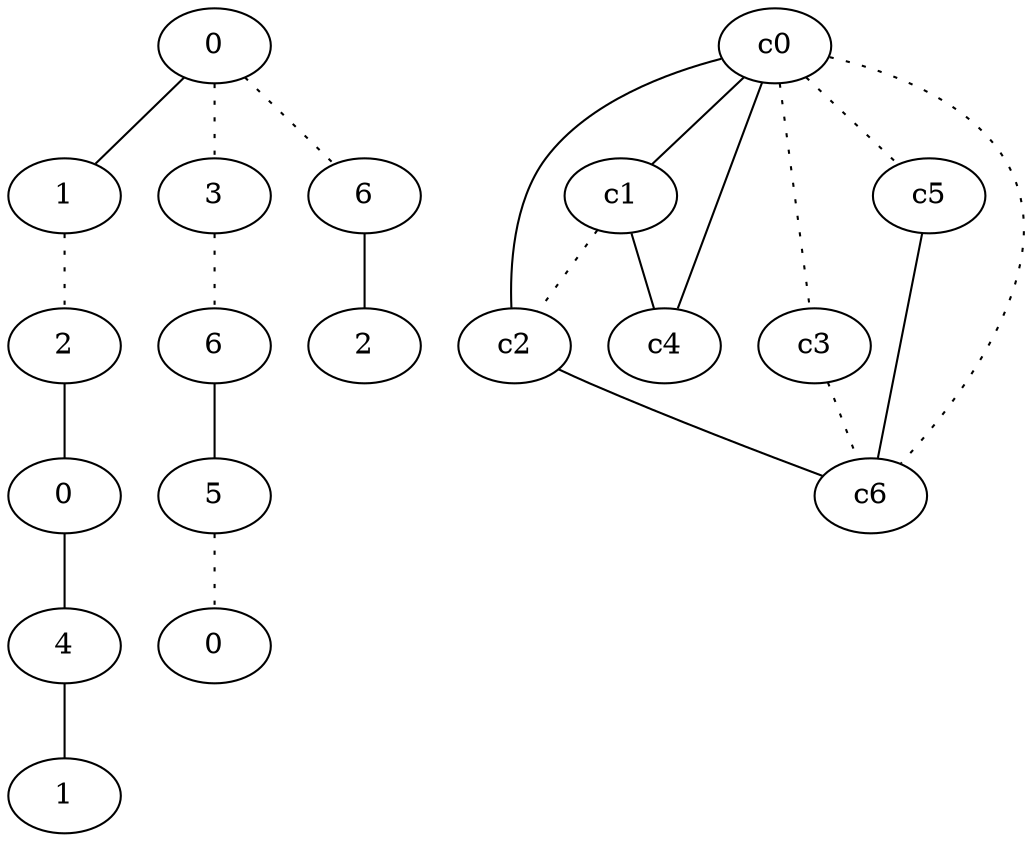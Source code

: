 graph {
a0[label=0];
a1[label=1];
a2[label=2];
a3[label=0];
a4[label=4];
a5[label=1];
a6[label=3];
a7[label=6];
a8[label=5];
a9[label=0];
a10[label=6];
a11[label=2];
a0 -- a1;
a0 -- a6 [style=dotted];
a0 -- a10 [style=dotted];
a1 -- a2 [style=dotted];
a2 -- a3;
a3 -- a4;
a4 -- a5;
a6 -- a7 [style=dotted];
a7 -- a8;
a8 -- a9 [style=dotted];
a10 -- a11;
c0 -- c1;
c0 -- c2;
c0 -- c3 [style=dotted];
c0 -- c4;
c0 -- c5 [style=dotted];
c0 -- c6 [style=dotted];
c1 -- c2 [style=dotted];
c1 -- c4;
c2 -- c6;
c3 -- c6 [style=dotted];
c5 -- c6;
}
